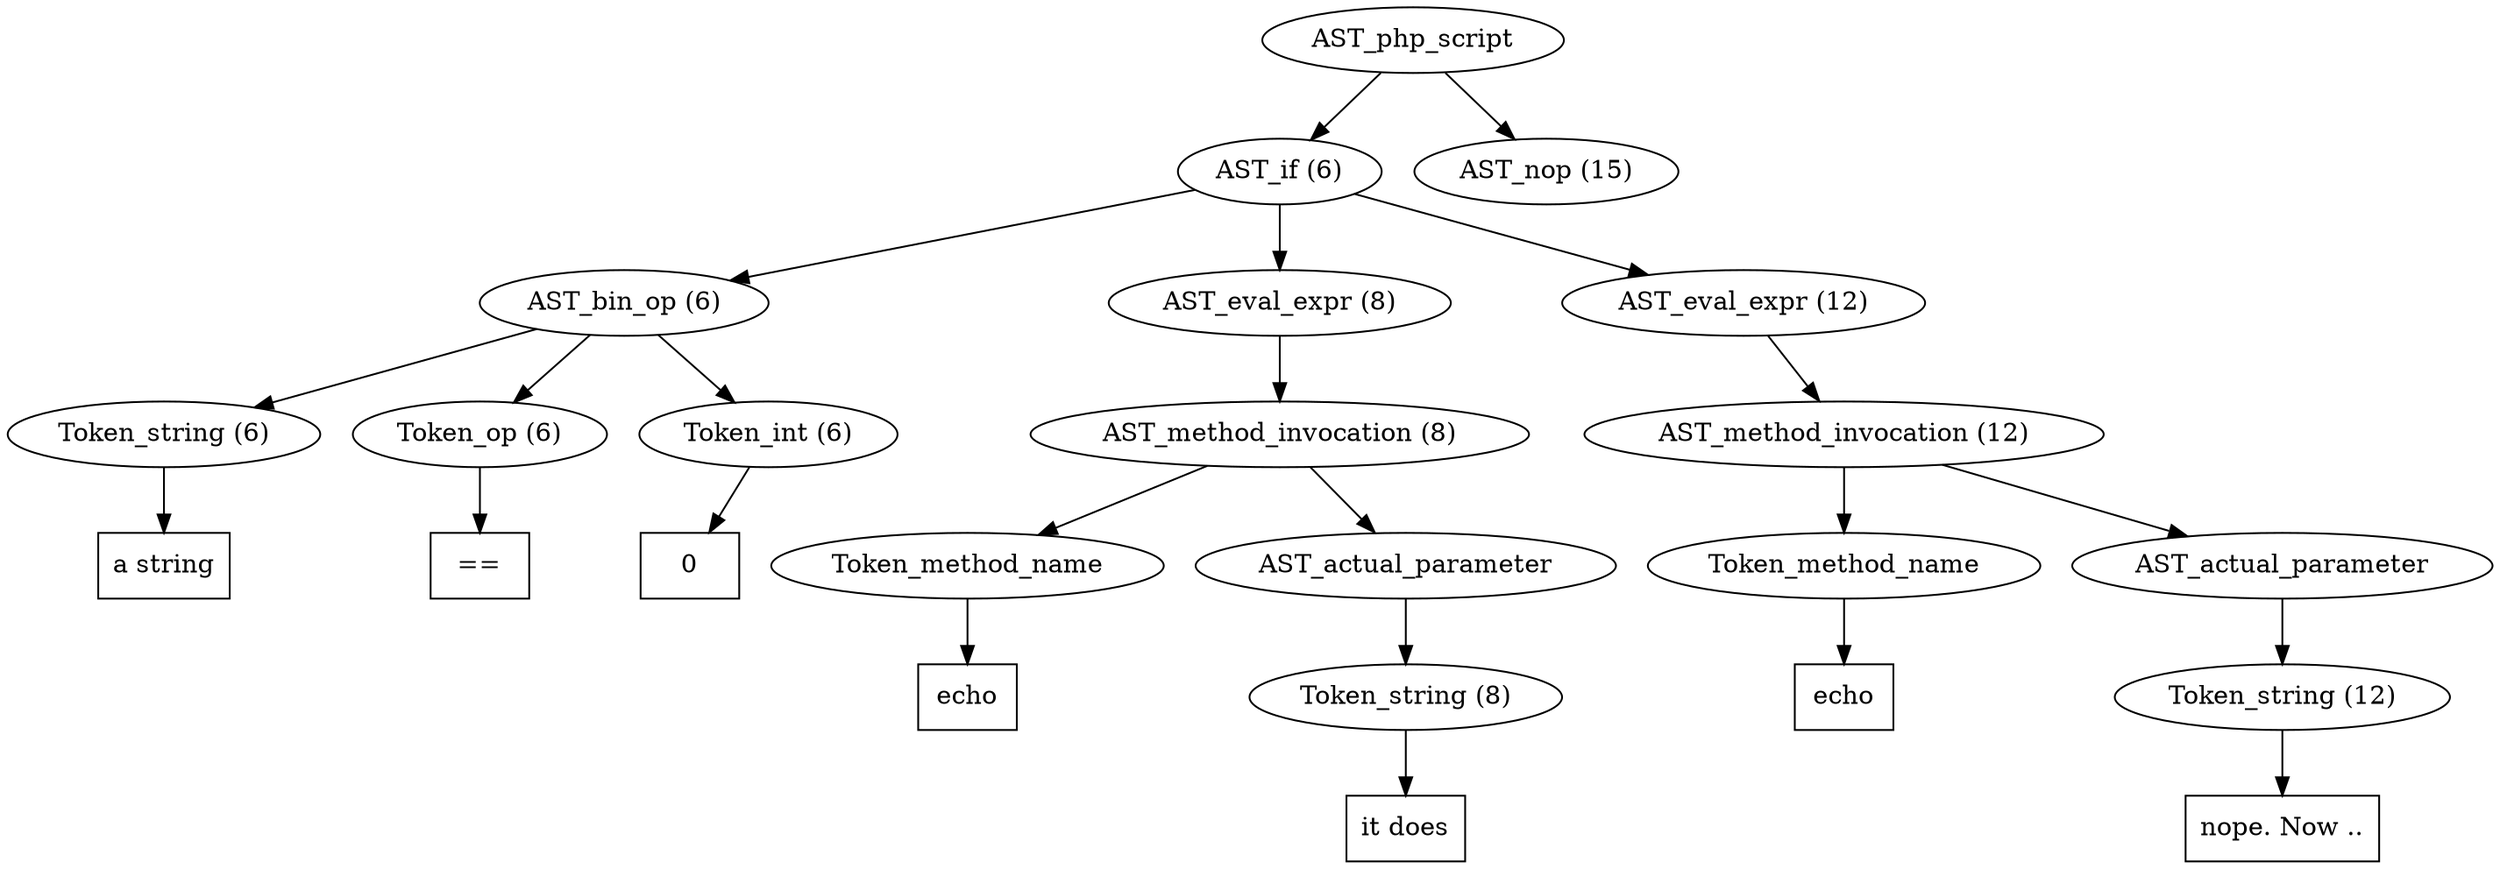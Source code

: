 /*
 * AST in dot format generated by phc -- the PHP compiler
 */

digraph AST {
node_0 [label="AST_php_script"];
node_1 [label="AST_if (6)"];
node_2 [label="AST_bin_op (6)"];
node_3 [label="Token_string (6)"];
node_4 [label="a string", shape=box]
node_3 -> node_4;
node_5 [label="Token_op (6)"];
node_6 [label="==", shape=box]
node_5 -> node_6;
node_7 [label="Token_int (6)"];
node_8 [label="0", shape=box]
node_7 -> node_8;
node_2 -> node_7;
node_2 -> node_5;
node_2 -> node_3;
node_9 [label="AST_eval_expr (8)"];
node_10 [label="AST_method_invocation (8)"];
node_11 [label="Token_method_name"];
node_12 [label="echo", shape=box]
node_11 -> node_12;
node_13 [label="AST_actual_parameter"];
node_14 [label="Token_string (8)"];
node_15 [label="it does", shape=box]
node_14 -> node_15;
node_13 -> node_14;
node_10 -> node_13;
node_10 -> node_11;
node_9 -> node_10;
node_16 [label="AST_eval_expr (12)"];
node_17 [label="AST_method_invocation (12)"];
node_18 [label="Token_method_name"];
node_19 [label="echo", shape=box]
node_18 -> node_19;
node_20 [label="AST_actual_parameter"];
node_21 [label="Token_string (12)"];
node_22 [label="nope. Now ..", shape=box]
node_21 -> node_22;
node_20 -> node_21;
node_17 -> node_20;
node_17 -> node_18;
node_16 -> node_17;
node_1 -> node_16;
node_1 -> node_9;
node_1 -> node_2;
node_23 [label="AST_nop (15)"];
node_0 -> node_23;
node_0 -> node_1;
}
